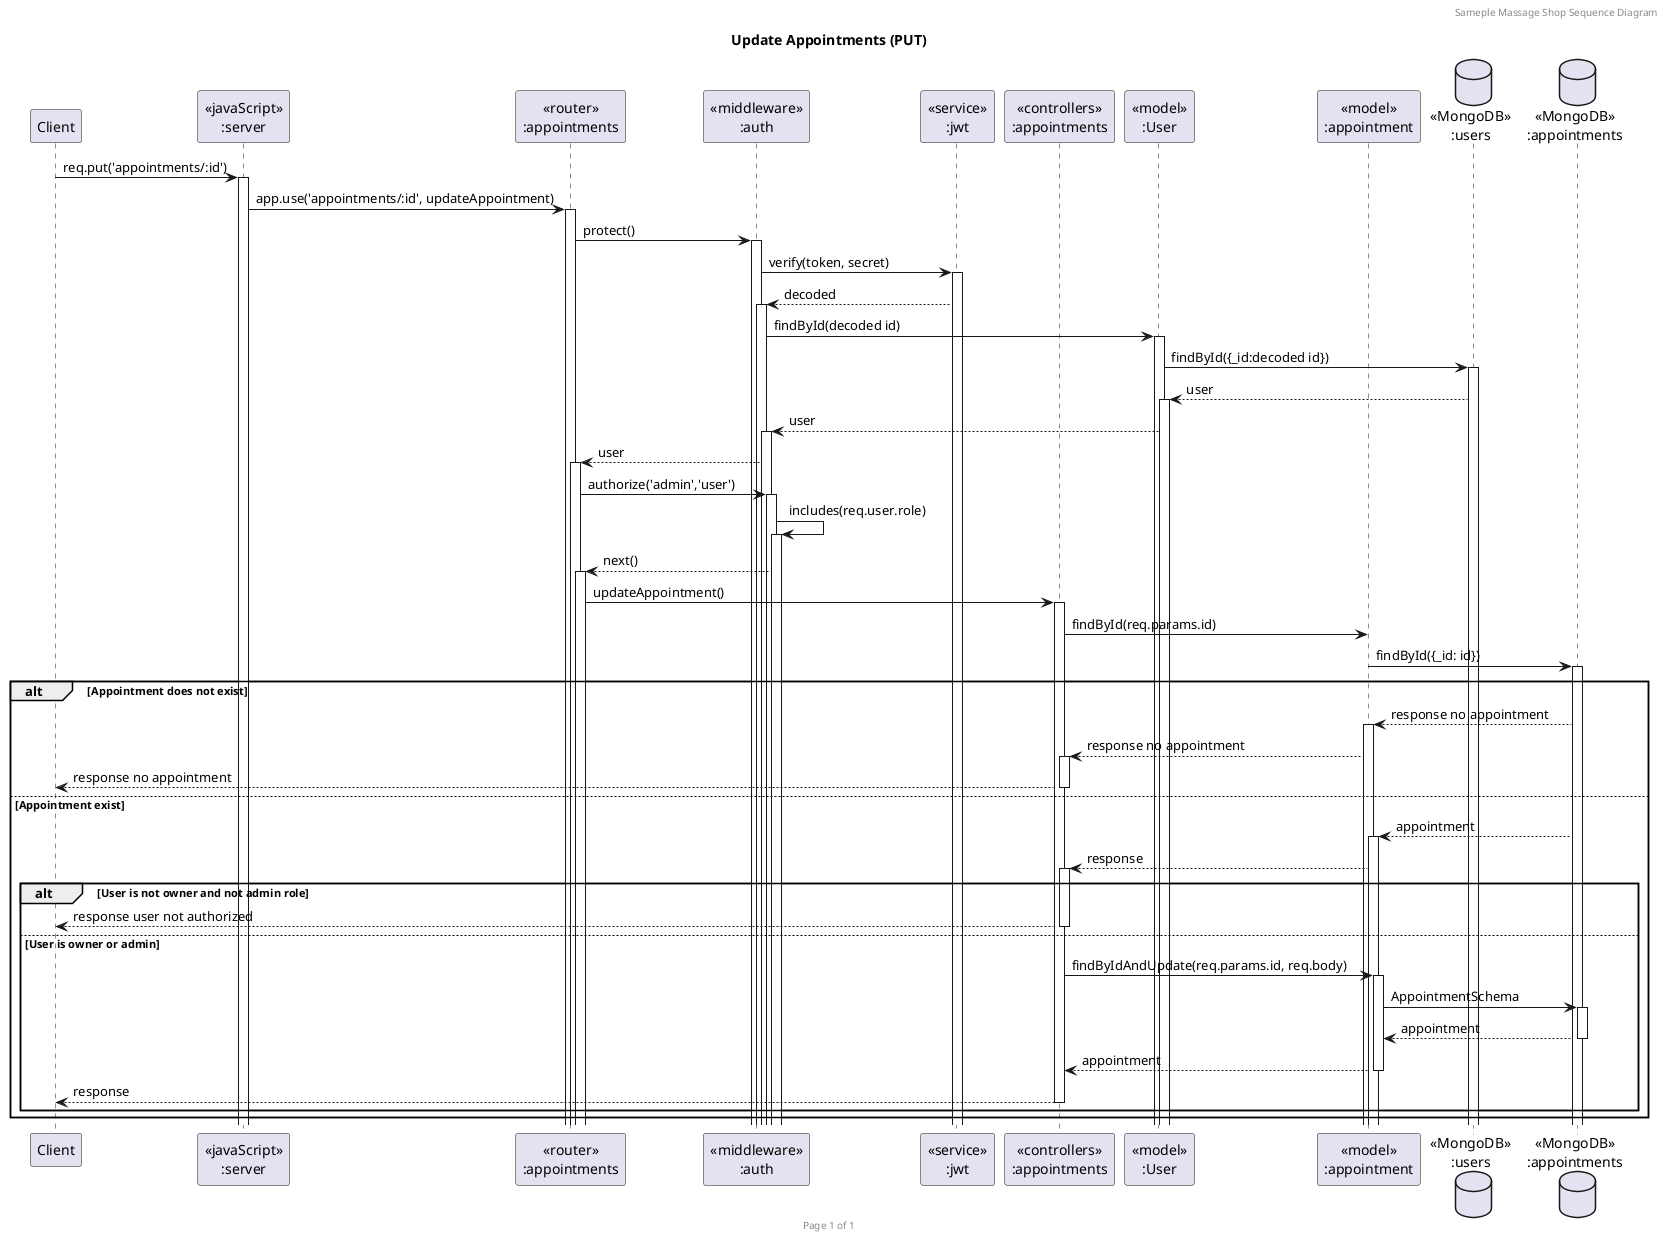 @startuml Update Appointments (PUT)

header Sameple Massage Shop Sequence Diagram
footer Page %page% of %lastpage%
title "Update Appointments (PUT)"

participant "Client" as client
participant "<<javaScript>>\n:server" as server
participant "<<router>>\n:appointments" as routerAppointments
participant "<<middleware>>\n:auth" as middleware
participant "<<service>>\n:jwt" as service
participant "<<controllers>>\n:appointments" as controllersAppointments
participant "<<model>>\n:User" as modelUser
participant "<<model>>\n:appointment" as modelAppointment
database "<<MongoDB>>\n:users" as UsersDatabase
database "<<MongoDB>>\n:appointments" as AppointmentsDatabase

client->server ++:req.put('appointments/:id')
server->routerAppointments ++:app.use('appointments/:id', updateAppointment)
routerAppointments -> middleware ++:protect()
middleware -> service ++:verify(token, secret)
middleware <-- service ++:decoded
middleware -> modelUser ++:findById(decoded id)
modelUser -> UsersDatabase ++:findById({_id:decoded id})
modelUser <-- UsersDatabase ++:user
middleware <-- modelUser ++:user
routerAppointments <-- middleware ++:user
routerAppointments -> middleware ++:authorize('admin','user')
middleware -> middleware ++:includes(req.user.role)
routerAppointments <-- middleware ++:next()
routerAppointments -> controllersAppointments ++:updateAppointment()
controllersAppointments->modelAppointment: findById(req.params.id)
modelAppointment ->AppointmentsDatabase ++: findById({_id: id})
  alt Appointment does not exist
    modelAppointment <-- AppointmentsDatabase ++: response no appointment
    controllersAppointments <-- modelAppointment ++: response no appointment
    client <-- controllersAppointments --:response no appointment
  else Appointment exist
    modelAppointment <-- AppointmentsDatabase ++: appointment
    controllersAppointments <-- modelAppointment ++: response
    alt User is not owner and not admin role
      client <-- controllersAppointments --:response user not authorized
    else User is owner or admin
      controllersAppointments->modelAppointment ++:findByIdAndUpdate(req.params.id, req.body)
      modelAppointment ->AppointmentsDatabase ++: AppointmentSchema
      AppointmentsDatabase --> modelAppointment --: appointment
      controllersAppointments <-- modelAppointment --:appointment
      client <-- controllersAppointments --:response
    end
  end

@enduml
